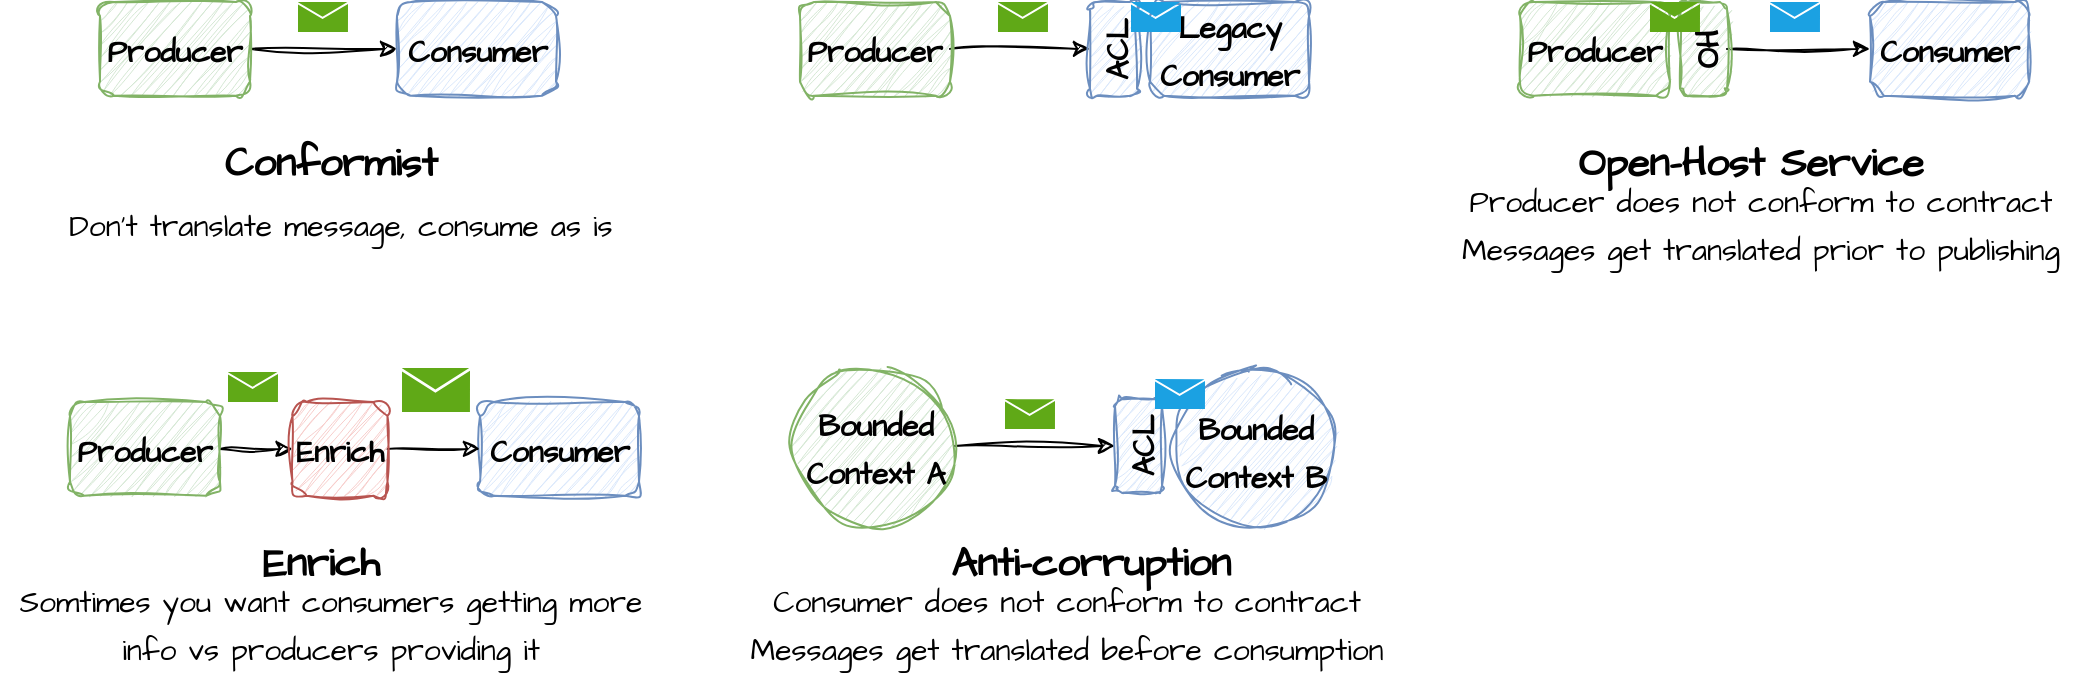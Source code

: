 <mxfile version="22.0.0" type="device">
  <diagram name="Page-1" id="1r1AyOryBnJEiCeUGwmR">
    <mxGraphModel dx="958" dy="606" grid="1" gridSize="10" guides="1" tooltips="1" connect="1" arrows="1" fold="1" page="1" pageScale="1" pageWidth="827" pageHeight="1169" math="0" shadow="0">
      <root>
        <mxCell id="0" />
        <mxCell id="1" parent="0" />
        <mxCell id="rB4Y1eUFVRoOfI1-BTqv-98" style="edgeStyle=orthogonalEdgeStyle;rounded=0;sketch=1;hachureGap=4;jiggle=2;curveFitting=1;orthogonalLoop=1;jettySize=auto;html=1;exitX=1;exitY=0.5;exitDx=0;exitDy=0;entryX=0;entryY=0.5;entryDx=0;entryDy=0;fontFamily=Architects Daughter;fontSource=https%3A%2F%2Ffonts.googleapis.com%2Fcss%3Ffamily%3DArchitects%2BDaughter;fontSize=16;" parent="1" source="rB4Y1eUFVRoOfI1-BTqv-96" target="rB4Y1eUFVRoOfI1-BTqv-97" edge="1">
          <mxGeometry relative="1" as="geometry" />
        </mxCell>
        <mxCell id="rB4Y1eUFVRoOfI1-BTqv-96" value="&lt;font style=&quot;font-size: 15px;&quot;&gt;Producer&lt;/font&gt;" style="rounded=1;whiteSpace=wrap;html=1;sketch=1;hachureGap=4;jiggle=2;curveFitting=1;fontFamily=Architects Daughter;fontSource=https%3A%2F%2Ffonts.googleapis.com%2Fcss%3Ffamily%3DArchitects%2BDaughter;fontSize=20;fontStyle=1;fillColor=#d5e8d4;strokeColor=#82b366;" parent="1" vertex="1">
          <mxGeometry x="55" y="80" width="75" height="46.88" as="geometry" />
        </mxCell>
        <mxCell id="rB4Y1eUFVRoOfI1-BTqv-97" value="&lt;font style=&quot;font-size: 15px;&quot;&gt;Consumer&lt;/font&gt;" style="rounded=1;whiteSpace=wrap;html=1;sketch=1;hachureGap=4;jiggle=2;curveFitting=1;fontFamily=Architects Daughter;fontSource=https%3A%2F%2Ffonts.googleapis.com%2Fcss%3Ffamily%3DArchitects%2BDaughter;fontSize=20;fontStyle=1;fillColor=#dae8fc;strokeColor=#6c8ebf;" parent="1" vertex="1">
          <mxGeometry x="203.5" y="80" width="79.5" height="46.88" as="geometry" />
        </mxCell>
        <mxCell id="rB4Y1eUFVRoOfI1-BTqv-100" value="" style="sketch=0;pointerEvents=1;shadow=0;dashed=0;html=1;strokeColor=#2D7600;fillColor=#60a917;labelPosition=center;verticalLabelPosition=bottom;verticalAlign=top;align=center;outlineConnect=0;shape=mxgraph.veeam2.letter;hachureGap=4;jiggle=2;curveFitting=1;fontFamily=Architects Daughter;fontSource=https%3A%2F%2Ffonts.googleapis.com%2Fcss%3Ffamily%3DArchitects%2BDaughter;fontSize=20;fontColor=#ffffff;" parent="1" vertex="1">
          <mxGeometry x="154" y="80" width="25" height="15" as="geometry" />
        </mxCell>
        <mxCell id="rB4Y1eUFVRoOfI1-BTqv-102" value="Conformist" style="text;html=1;align=center;verticalAlign=middle;resizable=0;points=[];autosize=1;strokeColor=none;fillColor=none;fontSize=20;fontFamily=Architects Daughter;fontStyle=1" parent="1" vertex="1">
          <mxGeometry x="105" y="140" width="130" height="40" as="geometry" />
        </mxCell>
        <mxCell id="rB4Y1eUFVRoOfI1-BTqv-103" value="&lt;span style=&quot;font-size: 15px;&quot;&gt;Don&#39;t translate message, consume as is&lt;br&gt;&lt;/span&gt;" style="text;html=1;align=center;verticalAlign=middle;resizable=0;points=[];autosize=1;strokeColor=none;fillColor=none;fontSize=20;fontFamily=Architects Daughter;fontStyle=0" parent="1" vertex="1">
          <mxGeometry x="25" y="170" width="300" height="40" as="geometry" />
        </mxCell>
        <mxCell id="rB4Y1eUFVRoOfI1-BTqv-111" style="edgeStyle=orthogonalEdgeStyle;rounded=0;sketch=1;hachureGap=4;jiggle=2;curveFitting=1;orthogonalLoop=1;jettySize=auto;html=1;exitX=1;exitY=0.5;exitDx=0;exitDy=0;entryX=0;entryY=0.5;entryDx=0;entryDy=0;fontFamily=Architects Daughter;fontSource=https%3A%2F%2Ffonts.googleapis.com%2Fcss%3Ffamily%3DArchitects%2BDaughter;fontSize=16;" parent="1" source="rB4Y1eUFVRoOfI1-BTqv-105" target="rB4Y1eUFVRoOfI1-BTqv-110" edge="1">
          <mxGeometry relative="1" as="geometry" />
        </mxCell>
        <mxCell id="rB4Y1eUFVRoOfI1-BTqv-105" value="&lt;font style=&quot;font-size: 15px;&quot;&gt;Producer&lt;/font&gt;" style="rounded=1;whiteSpace=wrap;html=1;sketch=1;hachureGap=4;jiggle=2;curveFitting=1;fontFamily=Architects Daughter;fontSource=https%3A%2F%2Ffonts.googleapis.com%2Fcss%3Ffamily%3DArchitects%2BDaughter;fontSize=20;fontStyle=1;fillColor=#d5e8d4;strokeColor=#82b366;" parent="1" vertex="1">
          <mxGeometry x="405" y="80" width="75" height="46.88" as="geometry" />
        </mxCell>
        <mxCell id="rB4Y1eUFVRoOfI1-BTqv-106" value="&lt;font style=&quot;font-size: 15px;&quot;&gt;Legacy Consumer&lt;/font&gt;" style="rounded=1;whiteSpace=wrap;html=1;sketch=1;hachureGap=4;jiggle=2;curveFitting=1;fontFamily=Architects Daughter;fontSource=https%3A%2F%2Ffonts.googleapis.com%2Fcss%3Ffamily%3DArchitects%2BDaughter;fontSize=20;fontStyle=1;fillColor=#dae8fc;strokeColor=#6c8ebf;" parent="1" vertex="1">
          <mxGeometry x="580" y="80" width="79.5" height="46.88" as="geometry" />
        </mxCell>
        <mxCell id="rB4Y1eUFVRoOfI1-BTqv-107" value="" style="sketch=0;pointerEvents=1;shadow=0;dashed=0;html=1;strokeColor=#2D7600;fillColor=#60a917;labelPosition=center;verticalLabelPosition=bottom;verticalAlign=top;align=center;outlineConnect=0;shape=mxgraph.veeam2.letter;hachureGap=4;jiggle=2;curveFitting=1;fontFamily=Architects Daughter;fontSource=https%3A%2F%2Ffonts.googleapis.com%2Fcss%3Ffamily%3DArchitects%2BDaughter;fontSize=20;fontColor=#ffffff;" parent="1" vertex="1">
          <mxGeometry x="504" y="80" width="25" height="15" as="geometry" />
        </mxCell>
        <mxCell id="rB4Y1eUFVRoOfI1-BTqv-108" value="Anti-corruption" style="text;html=1;align=center;verticalAlign=middle;resizable=0;points=[];autosize=1;strokeColor=none;fillColor=none;fontSize=20;fontFamily=Architects Daughter;fontStyle=1" parent="1" vertex="1">
          <mxGeometry x="470" y="340" width="160" height="40" as="geometry" />
        </mxCell>
        <mxCell id="rB4Y1eUFVRoOfI1-BTqv-109" value="&lt;span style=&quot;font-size: 15px;&quot;&gt;Consumer does not conform to contract&lt;br&gt;Messages get translated before consumption&lt;br&gt;&lt;/span&gt;" style="text;html=1;align=center;verticalAlign=middle;resizable=0;points=[];autosize=1;strokeColor=none;fillColor=none;fontSize=20;fontFamily=Architects Daughter;fontStyle=0" parent="1" vertex="1">
          <mxGeometry x="367.5" y="360" width="340" height="60" as="geometry" />
        </mxCell>
        <mxCell id="rB4Y1eUFVRoOfI1-BTqv-110" value="&lt;font style=&quot;font-size: 15px;&quot;&gt;ACL&lt;/font&gt;" style="rounded=1;whiteSpace=wrap;html=1;sketch=1;hachureGap=4;jiggle=2;curveFitting=1;fontFamily=Architects Daughter;fontSource=https%3A%2F%2Ffonts.googleapis.com%2Fcss%3Ffamily%3DArchitects%2BDaughter;fontSize=20;fontStyle=1;fillColor=#dae8fc;strokeColor=#6c8ebf;horizontal=0;" parent="1" vertex="1">
          <mxGeometry x="550" y="80" width="23.5" height="46.88" as="geometry" />
        </mxCell>
        <mxCell id="rB4Y1eUFVRoOfI1-BTqv-112" value="" style="sketch=0;pointerEvents=1;shadow=0;dashed=0;html=1;strokeColor=#006EAF;fillColor=#1ba1e2;labelPosition=center;verticalLabelPosition=bottom;verticalAlign=top;align=center;outlineConnect=0;shape=mxgraph.veeam2.letter;hachureGap=4;jiggle=2;curveFitting=1;fontFamily=Architects Daughter;fontSource=https%3A%2F%2Ffonts.googleapis.com%2Fcss%3Ffamily%3DArchitects%2BDaughter;fontSize=20;fontColor=#ffffff;" parent="1" vertex="1">
          <mxGeometry x="570.5" y="80" width="25" height="15" as="geometry" />
        </mxCell>
        <mxCell id="rB4Y1eUFVRoOfI1-BTqv-114" value="&lt;font style=&quot;font-size: 15px;&quot;&gt;Producer&lt;/font&gt;" style="rounded=1;whiteSpace=wrap;html=1;sketch=1;hachureGap=4;jiggle=2;curveFitting=1;fontFamily=Architects Daughter;fontSource=https%3A%2F%2Ffonts.googleapis.com%2Fcss%3Ffamily%3DArchitects%2BDaughter;fontSize=20;fontStyle=1;fillColor=#d5e8d4;strokeColor=#82b366;" parent="1" vertex="1">
          <mxGeometry x="765" y="80" width="75" height="46.88" as="geometry" />
        </mxCell>
        <mxCell id="rB4Y1eUFVRoOfI1-BTqv-115" value="&lt;font style=&quot;font-size: 15px;&quot;&gt;Consumer&lt;/font&gt;" style="rounded=1;whiteSpace=wrap;html=1;sketch=1;hachureGap=4;jiggle=2;curveFitting=1;fontFamily=Architects Daughter;fontSource=https%3A%2F%2Ffonts.googleapis.com%2Fcss%3Ffamily%3DArchitects%2BDaughter;fontSize=20;fontStyle=1;fillColor=#dae8fc;strokeColor=#6c8ebf;" parent="1" vertex="1">
          <mxGeometry x="940" y="80" width="79.5" height="46.88" as="geometry" />
        </mxCell>
        <mxCell id="rB4Y1eUFVRoOfI1-BTqv-117" value="Open-Host Service" style="text;html=1;align=center;verticalAlign=middle;resizable=0;points=[];autosize=1;strokeColor=none;fillColor=none;fontSize=20;fontFamily=Architects Daughter;fontStyle=1" parent="1" vertex="1">
          <mxGeometry x="780" y="140" width="200" height="40" as="geometry" />
        </mxCell>
        <mxCell id="rB4Y1eUFVRoOfI1-BTqv-118" value="&lt;span style=&quot;font-size: 15px;&quot;&gt;Producer does not conform to contract&lt;br&gt;Messages get translated prior to publishing&lt;br&gt;&lt;/span&gt;" style="text;html=1;align=center;verticalAlign=middle;resizable=0;points=[];autosize=1;strokeColor=none;fillColor=none;fontSize=20;fontFamily=Architects Daughter;fontStyle=0" parent="1" vertex="1">
          <mxGeometry x="725" y="160" width="320" height="60" as="geometry" />
        </mxCell>
        <mxCell id="rB4Y1eUFVRoOfI1-BTqv-121" style="edgeStyle=orthogonalEdgeStyle;rounded=0;sketch=1;hachureGap=4;jiggle=2;curveFitting=1;orthogonalLoop=1;jettySize=auto;html=1;exitX=1;exitY=0.5;exitDx=0;exitDy=0;entryX=0;entryY=0.5;entryDx=0;entryDy=0;fontFamily=Architects Daughter;fontSource=https%3A%2F%2Ffonts.googleapis.com%2Fcss%3Ffamily%3DArchitects%2BDaughter;fontSize=16;" parent="1" source="rB4Y1eUFVRoOfI1-BTqv-119" target="rB4Y1eUFVRoOfI1-BTqv-115" edge="1">
          <mxGeometry relative="1" as="geometry" />
        </mxCell>
        <mxCell id="rB4Y1eUFVRoOfI1-BTqv-119" value="&lt;font style=&quot;font-size: 15px;&quot;&gt;OH&lt;/font&gt;" style="rounded=1;whiteSpace=wrap;html=1;sketch=1;hachureGap=4;jiggle=2;curveFitting=1;fontFamily=Architects Daughter;fontSource=https%3A%2F%2Ffonts.googleapis.com%2Fcss%3Ffamily%3DArchitects%2BDaughter;fontSize=20;fontStyle=1;fillColor=#d5e8d4;strokeColor=#82b366;horizontal=0;" parent="1" vertex="1">
          <mxGeometry x="845" y="80" width="23.5" height="46.88" as="geometry" />
        </mxCell>
        <mxCell id="rB4Y1eUFVRoOfI1-BTqv-120" value="" style="sketch=0;pointerEvents=1;shadow=0;dashed=0;html=1;strokeColor=#006EAF;fillColor=#1ba1e2;labelPosition=center;verticalLabelPosition=bottom;verticalAlign=top;align=center;outlineConnect=0;shape=mxgraph.veeam2.letter;hachureGap=4;jiggle=2;curveFitting=1;fontFamily=Architects Daughter;fontSource=https%3A%2F%2Ffonts.googleapis.com%2Fcss%3Ffamily%3DArchitects%2BDaughter;fontSize=20;fontColor=#ffffff;" parent="1" vertex="1">
          <mxGeometry x="890" y="80" width="25" height="15" as="geometry" />
        </mxCell>
        <mxCell id="rB4Y1eUFVRoOfI1-BTqv-122" value="" style="sketch=0;pointerEvents=1;shadow=0;dashed=0;html=1;strokeColor=#2D7600;fillColor=#60a917;labelPosition=center;verticalLabelPosition=bottom;verticalAlign=top;align=center;outlineConnect=0;shape=mxgraph.veeam2.letter;hachureGap=4;jiggle=2;curveFitting=1;fontFamily=Architects Daughter;fontSource=https%3A%2F%2Ffonts.googleapis.com%2Fcss%3Ffamily%3DArchitects%2BDaughter;fontSize=20;fontColor=#ffffff;" parent="1" vertex="1">
          <mxGeometry x="830" y="80" width="25" height="15" as="geometry" />
        </mxCell>
        <mxCell id="rB4Y1eUFVRoOfI1-BTqv-133" style="edgeStyle=orthogonalEdgeStyle;rounded=0;sketch=1;hachureGap=4;jiggle=2;curveFitting=1;orthogonalLoop=1;jettySize=auto;html=1;exitX=1;exitY=0.5;exitDx=0;exitDy=0;entryX=0;entryY=0.5;entryDx=0;entryDy=0;fontFamily=Architects Daughter;fontSource=https%3A%2F%2Ffonts.googleapis.com%2Fcss%3Ffamily%3DArchitects%2BDaughter;fontSize=16;" parent="1" source="rB4Y1eUFVRoOfI1-BTqv-124" target="rB4Y1eUFVRoOfI1-BTqv-131" edge="1">
          <mxGeometry relative="1" as="geometry" />
        </mxCell>
        <mxCell id="rB4Y1eUFVRoOfI1-BTqv-124" value="&lt;font style=&quot;font-size: 15px;&quot;&gt;Producer&lt;/font&gt;" style="rounded=1;whiteSpace=wrap;html=1;sketch=1;hachureGap=4;jiggle=2;curveFitting=1;fontFamily=Architects Daughter;fontSource=https%3A%2F%2Ffonts.googleapis.com%2Fcss%3Ffamily%3DArchitects%2BDaughter;fontSize=20;fontStyle=1;fillColor=#d5e8d4;strokeColor=#82b366;" parent="1" vertex="1">
          <mxGeometry x="40" y="280" width="75" height="46.88" as="geometry" />
        </mxCell>
        <mxCell id="rB4Y1eUFVRoOfI1-BTqv-125" value="&lt;font style=&quot;font-size: 15px;&quot;&gt;Consumer&lt;/font&gt;" style="rounded=1;whiteSpace=wrap;html=1;sketch=1;hachureGap=4;jiggle=2;curveFitting=1;fontFamily=Architects Daughter;fontSource=https%3A%2F%2Ffonts.googleapis.com%2Fcss%3Ffamily%3DArchitects%2BDaughter;fontSize=20;fontStyle=1;fillColor=#dae8fc;strokeColor=#6c8ebf;" parent="1" vertex="1">
          <mxGeometry x="245" y="280" width="79.5" height="46.88" as="geometry" />
        </mxCell>
        <mxCell id="rB4Y1eUFVRoOfI1-BTqv-127" value="Enrich" style="text;html=1;align=center;verticalAlign=middle;resizable=0;points=[];autosize=1;strokeColor=none;fillColor=none;fontSize=20;fontFamily=Architects Daughter;fontStyle=1" parent="1" vertex="1">
          <mxGeometry x="125" y="340" width="80" height="40" as="geometry" />
        </mxCell>
        <mxCell id="rB4Y1eUFVRoOfI1-BTqv-128" value="&lt;span style=&quot;font-size: 15px;&quot;&gt;Somtimes you want consumers getting more &lt;br&gt;info vs producers providing it&lt;br&gt;&lt;/span&gt;" style="text;html=1;align=center;verticalAlign=middle;resizable=0;points=[];autosize=1;strokeColor=none;fillColor=none;fontSize=20;fontFamily=Architects Daughter;fontStyle=0" parent="1" vertex="1">
          <mxGeometry x="5" y="360" width="330" height="60" as="geometry" />
        </mxCell>
        <mxCell id="rB4Y1eUFVRoOfI1-BTqv-134" style="edgeStyle=orthogonalEdgeStyle;rounded=0;sketch=1;hachureGap=4;jiggle=2;curveFitting=1;orthogonalLoop=1;jettySize=auto;html=1;exitX=1;exitY=0.5;exitDx=0;exitDy=0;entryX=0;entryY=0.5;entryDx=0;entryDy=0;fontFamily=Architects Daughter;fontSource=https%3A%2F%2Ffonts.googleapis.com%2Fcss%3Ffamily%3DArchitects%2BDaughter;fontSize=16;" parent="1" source="rB4Y1eUFVRoOfI1-BTqv-131" target="rB4Y1eUFVRoOfI1-BTqv-125" edge="1">
          <mxGeometry relative="1" as="geometry" />
        </mxCell>
        <mxCell id="rB4Y1eUFVRoOfI1-BTqv-131" value="&lt;font style=&quot;font-size: 15px;&quot;&gt;Enrich&lt;/font&gt;" style="rounded=1;whiteSpace=wrap;html=1;sketch=1;hachureGap=4;jiggle=2;curveFitting=1;fontFamily=Architects Daughter;fontSource=https%3A%2F%2Ffonts.googleapis.com%2Fcss%3Ffamily%3DArchitects%2BDaughter;fontSize=20;fontStyle=1;fillColor=#f8cecc;strokeColor=#b85450;" parent="1" vertex="1">
          <mxGeometry x="151.25" y="280" width="47.5" height="46.88" as="geometry" />
        </mxCell>
        <mxCell id="rB4Y1eUFVRoOfI1-BTqv-135" value="" style="sketch=0;pointerEvents=1;shadow=0;dashed=0;html=1;strokeColor=#2D7600;fillColor=#60a917;labelPosition=center;verticalLabelPosition=bottom;verticalAlign=top;align=center;outlineConnect=0;shape=mxgraph.veeam2.letter;hachureGap=4;jiggle=2;curveFitting=1;fontFamily=Architects Daughter;fontSource=https%3A%2F%2Ffonts.googleapis.com%2Fcss%3Ffamily%3DArchitects%2BDaughter;fontSize=20;fontColor=#ffffff;" parent="1" vertex="1">
          <mxGeometry x="119" y="265" width="25" height="15" as="geometry" />
        </mxCell>
        <mxCell id="rB4Y1eUFVRoOfI1-BTqv-136" value="" style="sketch=0;pointerEvents=1;shadow=0;dashed=0;html=1;strokeColor=#2D7600;fillColor=#60a917;labelPosition=center;verticalLabelPosition=bottom;verticalAlign=top;align=center;outlineConnect=0;shape=mxgraph.veeam2.letter;hachureGap=4;jiggle=2;curveFitting=1;fontFamily=Architects Daughter;fontSource=https%3A%2F%2Ffonts.googleapis.com%2Fcss%3Ffamily%3DArchitects%2BDaughter;fontSize=20;fontColor=#ffffff;" parent="1" vertex="1">
          <mxGeometry x="206" y="263" width="34" height="22" as="geometry" />
        </mxCell>
        <mxCell id="rB4Y1eUFVRoOfI1-BTqv-140" style="edgeStyle=orthogonalEdgeStyle;rounded=0;sketch=1;hachureGap=4;jiggle=2;curveFitting=1;orthogonalLoop=1;jettySize=auto;html=1;exitX=1;exitY=0.5;exitDx=0;exitDy=0;entryX=0;entryY=0.5;entryDx=0;entryDy=0;fontFamily=Architects Daughter;fontSource=https%3A%2F%2Ffonts.googleapis.com%2Fcss%3Ffamily%3DArchitects%2BDaughter;fontSize=16;" parent="1" source="rB4Y1eUFVRoOfI1-BTqv-137" target="rB4Y1eUFVRoOfI1-BTqv-139" edge="1">
          <mxGeometry relative="1" as="geometry" />
        </mxCell>
        <mxCell id="rB4Y1eUFVRoOfI1-BTqv-137" value="&lt;b&gt;&lt;font style=&quot;font-size: 15px;&quot;&gt;Bounded Context A&lt;/font&gt;&lt;/b&gt;" style="ellipse;whiteSpace=wrap;html=1;aspect=fixed;sketch=1;hachureGap=4;jiggle=2;curveFitting=1;fontFamily=Architects Daughter;fontSource=https%3A%2F%2Ffonts.googleapis.com%2Fcss%3Ffamily%3DArchitects%2BDaughter;fontSize=20;fillColor=#d5e8d4;strokeColor=#82b366;" parent="1" vertex="1">
          <mxGeometry x="402.5" y="262" width="80" height="80" as="geometry" />
        </mxCell>
        <mxCell id="rB4Y1eUFVRoOfI1-BTqv-138" value="&lt;b&gt;&lt;font style=&quot;font-size: 15px;&quot;&gt;Bounded Context B&lt;/font&gt;&lt;/b&gt;" style="ellipse;whiteSpace=wrap;html=1;aspect=fixed;sketch=1;hachureGap=4;jiggle=2;curveFitting=1;fontFamily=Architects Daughter;fontSource=https%3A%2F%2Ffonts.googleapis.com%2Fcss%3Ffamily%3DArchitects%2BDaughter;fontSize=20;fillColor=#dae8fc;strokeColor=#6c8ebf;" parent="1" vertex="1">
          <mxGeometry x="592.5" y="263.56" width="80" height="80" as="geometry" />
        </mxCell>
        <mxCell id="rB4Y1eUFVRoOfI1-BTqv-139" value="&lt;font style=&quot;font-size: 15px;&quot;&gt;ACL&lt;/font&gt;" style="rounded=1;whiteSpace=wrap;html=1;sketch=1;hachureGap=4;jiggle=2;curveFitting=1;fontFamily=Architects Daughter;fontSource=https%3A%2F%2Ffonts.googleapis.com%2Fcss%3Ffamily%3DArchitects%2BDaughter;fontSize=20;fontStyle=1;fillColor=#dae8fc;strokeColor=#6c8ebf;horizontal=0;" parent="1" vertex="1">
          <mxGeometry x="562.5" y="278.56" width="23.5" height="46.88" as="geometry" />
        </mxCell>
        <mxCell id="rB4Y1eUFVRoOfI1-BTqv-141" value="" style="sketch=0;pointerEvents=1;shadow=0;dashed=0;html=1;strokeColor=#2D7600;fillColor=#60a917;labelPosition=center;verticalLabelPosition=bottom;verticalAlign=top;align=center;outlineConnect=0;shape=mxgraph.veeam2.letter;hachureGap=4;jiggle=2;curveFitting=1;fontFamily=Architects Daughter;fontSource=https%3A%2F%2Ffonts.googleapis.com%2Fcss%3Ffamily%3DArchitects%2BDaughter;fontSize=20;fontColor=#ffffff;" parent="1" vertex="1">
          <mxGeometry x="507.5" y="278.56" width="25" height="15" as="geometry" />
        </mxCell>
        <mxCell id="rB4Y1eUFVRoOfI1-BTqv-142" value="" style="sketch=0;pointerEvents=1;shadow=0;dashed=0;html=1;strokeColor=#006EAF;fillColor=#1ba1e2;labelPosition=center;verticalLabelPosition=bottom;verticalAlign=top;align=center;outlineConnect=0;shape=mxgraph.veeam2.letter;hachureGap=4;jiggle=2;curveFitting=1;fontFamily=Architects Daughter;fontSource=https%3A%2F%2Ffonts.googleapis.com%2Fcss%3Ffamily%3DArchitects%2BDaughter;fontSize=20;fontColor=#ffffff;" parent="1" vertex="1">
          <mxGeometry x="582.5" y="268.56" width="25" height="15" as="geometry" />
        </mxCell>
      </root>
    </mxGraphModel>
  </diagram>
</mxfile>
